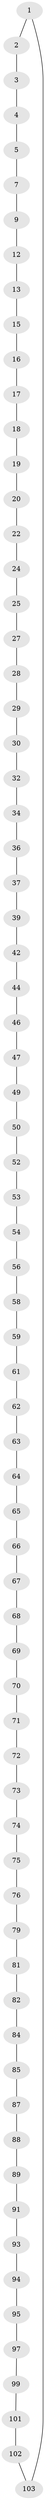 // original degree distribution, {2: 1.0}
// Generated by graph-tools (version 1.1) at 2025/20/03/04/25 18:20:15]
// undirected, 72 vertices, 72 edges
graph export_dot {
graph [start="1"]
  node [color=gray90,style=filled];
  1;
  2;
  3;
  4;
  5 [super="+6"];
  7 [super="+8"];
  9 [super="+10"];
  12;
  13 [super="+14"];
  15;
  16;
  17;
  18;
  19;
  20 [super="+21"];
  22 [super="+23"];
  24;
  25 [super="+26"];
  27;
  28;
  29;
  30 [super="+31"];
  32 [super="+33"];
  34 [super="+35"];
  36;
  37 [super="+38"];
  39 [super="+40"];
  42 [super="+43"];
  44 [super="+45"];
  46;
  47 [super="+48"];
  49;
  50 [super="+51"];
  52;
  53;
  54 [super="+55"];
  56 [super="+57"];
  58;
  59 [super="+60"];
  61;
  62;
  63;
  64;
  65;
  66;
  67;
  68;
  69;
  70;
  71;
  72;
  73;
  74;
  75;
  76 [super="+77"];
  79 [super="+80"];
  81;
  82 [super="+83"];
  84;
  85 [super="+86"];
  87;
  88;
  89 [super="+90"];
  91 [super="+92"];
  93;
  94;
  95 [super="+96"];
  97 [super="+98"];
  99 [super="+100"];
  101;
  102;
  103;
  1 -- 2;
  1 -- 103;
  2 -- 3;
  3 -- 4;
  4 -- 5;
  5 -- 7;
  7 -- 9;
  9 -- 12;
  12 -- 13;
  13 -- 15;
  15 -- 16;
  16 -- 17;
  17 -- 18;
  18 -- 19;
  19 -- 20;
  20 -- 22;
  22 -- 24;
  24 -- 25;
  25 -- 27;
  27 -- 28;
  28 -- 29;
  29 -- 30;
  30 -- 32;
  32 -- 34;
  34 -- 36;
  36 -- 37;
  37 -- 39;
  39 -- 42;
  42 -- 44;
  44 -- 46;
  46 -- 47;
  47 -- 49;
  49 -- 50;
  50 -- 52;
  52 -- 53;
  53 -- 54;
  54 -- 56;
  56 -- 58;
  58 -- 59;
  59 -- 61;
  61 -- 62;
  62 -- 63;
  63 -- 64;
  64 -- 65;
  65 -- 66;
  66 -- 67;
  67 -- 68;
  68 -- 69;
  69 -- 70;
  70 -- 71;
  71 -- 72;
  72 -- 73;
  73 -- 74;
  74 -- 75;
  75 -- 76;
  76 -- 79;
  79 -- 81;
  81 -- 82;
  82 -- 84;
  84 -- 85;
  85 -- 87;
  87 -- 88;
  88 -- 89;
  89 -- 91;
  91 -- 93;
  93 -- 94;
  94 -- 95;
  95 -- 97;
  97 -- 99;
  99 -- 101;
  101 -- 102;
  102 -- 103;
}
